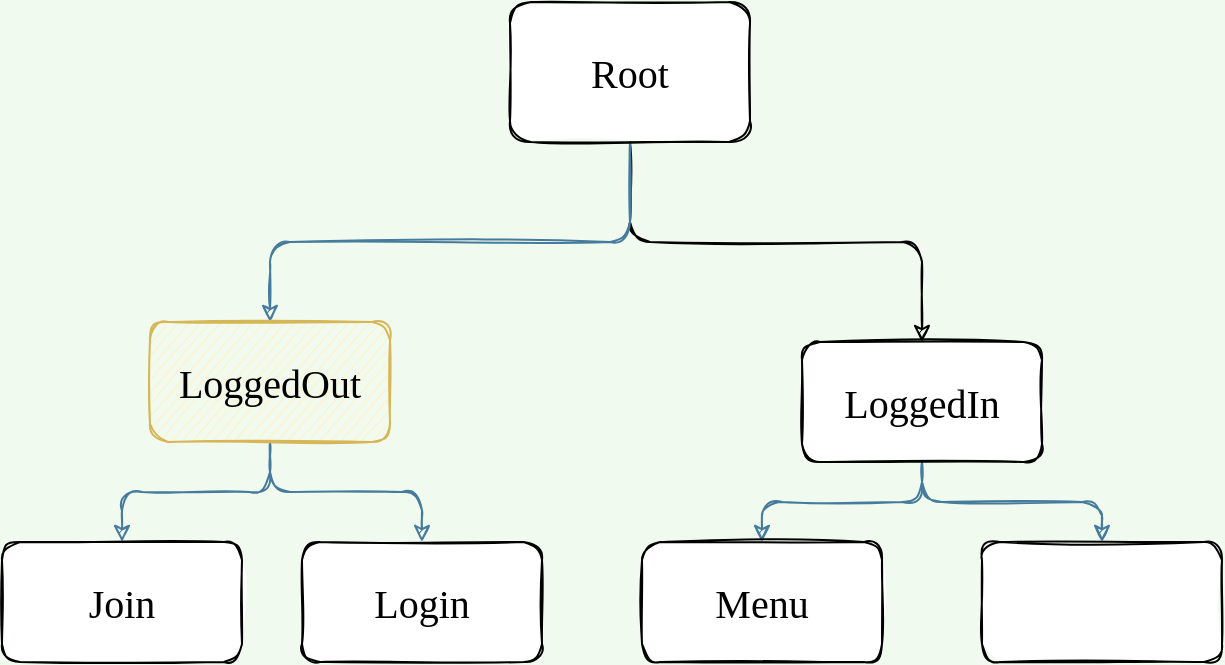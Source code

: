 <mxfile version="13.6.5" type="github">
  <diagram id="laTIVxzu_AwuaDvqxupv" name="Page-1">
    <mxGraphModel dx="1188" dy="1797" grid="1" gridSize="10" guides="1" tooltips="1" connect="1" arrows="1" fold="1" page="1" pageScale="1" pageWidth="827" pageHeight="1169" background="#F1FAEE" math="0" shadow="0">
      <root>
        <mxCell id="0" />
        <mxCell id="1" parent="0" />
        <mxCell id="MxGzjag2qFtxoSXDcd-z-25" style="edgeStyle=orthogonalEdgeStyle;rounded=1;sketch=1;orthogonalLoop=1;jettySize=auto;html=1;fontColor=#1D3557;fontFamily=Comic Sans MS;fontSize=20;" edge="1" parent="1" source="MxGzjag2qFtxoSXDcd-z-1" target="MxGzjag2qFtxoSXDcd-z-17">
          <mxGeometry relative="1" as="geometry">
            <Array as="points">
              <mxPoint x="414" y="-1010" />
            </Array>
          </mxGeometry>
        </mxCell>
        <mxCell id="MxGzjag2qFtxoSXDcd-z-27" style="edgeStyle=orthogonalEdgeStyle;rounded=1;sketch=1;orthogonalLoop=1;jettySize=auto;html=1;strokeColor=#457B9D;fillColor=#A8DADC;fontColor=#1D3557;fontFamily=Comic Sans MS;fontSize=20;" edge="1" parent="1" source="MxGzjag2qFtxoSXDcd-z-1" target="MxGzjag2qFtxoSXDcd-z-14">
          <mxGeometry relative="1" as="geometry">
            <Array as="points">
              <mxPoint x="414" y="-1010" />
              <mxPoint x="234" y="-1010" />
            </Array>
          </mxGeometry>
        </mxCell>
        <mxCell id="MxGzjag2qFtxoSXDcd-z-1" value="&lt;font style=&quot;font-size: 20px;&quot;&gt;Root&lt;/font&gt;" style="whiteSpace=wrap;html=1;rounded=1;sketch=1;fontFamily=Comic Sans MS;fontSize=20;" vertex="1" parent="1">
          <mxGeometry x="354" y="-1130" width="120" height="70" as="geometry" />
        </mxCell>
        <mxCell id="MxGzjag2qFtxoSXDcd-z-29" value="" style="edgeStyle=orthogonalEdgeStyle;rounded=1;sketch=1;orthogonalLoop=1;jettySize=auto;html=1;strokeColor=#457B9D;fillColor=#A8DADC;fontFamily=Comic Sans MS;fontSize=20;fontColor=#1D3557;" edge="1" parent="1" source="MxGzjag2qFtxoSXDcd-z-14" target="MxGzjag2qFtxoSXDcd-z-28">
          <mxGeometry relative="1" as="geometry" />
        </mxCell>
        <mxCell id="MxGzjag2qFtxoSXDcd-z-31" value="" style="edgeStyle=orthogonalEdgeStyle;rounded=1;sketch=1;orthogonalLoop=1;jettySize=auto;html=1;strokeColor=#457B9D;fillColor=#A8DADC;fontFamily=Comic Sans MS;fontSize=20;fontColor=#1D3557;" edge="1" parent="1" source="MxGzjag2qFtxoSXDcd-z-14" target="MxGzjag2qFtxoSXDcd-z-30">
          <mxGeometry relative="1" as="geometry" />
        </mxCell>
        <mxCell id="MxGzjag2qFtxoSXDcd-z-14" value="LoggedOut" style="whiteSpace=wrap;html=1;rounded=1;sketch=1;fontFamily=Comic Sans MS;fontSize=20;fillColor=#fff2cc;strokeColor=#d6b656;" vertex="1" parent="1">
          <mxGeometry x="174" y="-970" width="120" height="60" as="geometry" />
        </mxCell>
        <mxCell id="MxGzjag2qFtxoSXDcd-z-33" value="" style="edgeStyle=orthogonalEdgeStyle;rounded=1;sketch=1;orthogonalLoop=1;jettySize=auto;html=1;strokeColor=#457B9D;fillColor=#A8DADC;fontFamily=Comic Sans MS;fontSize=20;fontColor=#1D3557;" edge="1" parent="1" source="MxGzjag2qFtxoSXDcd-z-17" target="MxGzjag2qFtxoSXDcd-z-32">
          <mxGeometry relative="1" as="geometry" />
        </mxCell>
        <mxCell id="MxGzjag2qFtxoSXDcd-z-35" value="" style="edgeStyle=orthogonalEdgeStyle;rounded=1;sketch=1;orthogonalLoop=1;jettySize=auto;html=1;strokeColor=#457B9D;fillColor=#A8DADC;fontFamily=Comic Sans MS;fontSize=20;fontColor=#1D3557;" edge="1" parent="1" source="MxGzjag2qFtxoSXDcd-z-17" target="MxGzjag2qFtxoSXDcd-z-34">
          <mxGeometry relative="1" as="geometry" />
        </mxCell>
        <mxCell id="MxGzjag2qFtxoSXDcd-z-17" value="LoggedIn" style="whiteSpace=wrap;html=1;rounded=1;sketch=1;fontFamily=Comic Sans MS;fontSize=20;" vertex="1" parent="1">
          <mxGeometry x="500" y="-960" width="120" height="60" as="geometry" />
        </mxCell>
        <mxCell id="MxGzjag2qFtxoSXDcd-z-28" value="Join" style="whiteSpace=wrap;html=1;rounded=1;fontFamily=Comic Sans MS;fontSize=20;sketch=1;" vertex="1" parent="1">
          <mxGeometry x="100" y="-860" width="120" height="60" as="geometry" />
        </mxCell>
        <mxCell id="MxGzjag2qFtxoSXDcd-z-30" value="Login" style="whiteSpace=wrap;html=1;rounded=1;fontFamily=Comic Sans MS;fontSize=20;sketch=1;" vertex="1" parent="1">
          <mxGeometry x="250" y="-860" width="120" height="60" as="geometry" />
        </mxCell>
        <mxCell id="MxGzjag2qFtxoSXDcd-z-32" value="Menu" style="whiteSpace=wrap;html=1;rounded=1;fontFamily=Comic Sans MS;fontSize=20;sketch=1;" vertex="1" parent="1">
          <mxGeometry x="420" y="-860" width="120" height="60" as="geometry" />
        </mxCell>
        <mxCell id="MxGzjag2qFtxoSXDcd-z-34" value="" style="whiteSpace=wrap;html=1;rounded=1;fontFamily=Comic Sans MS;fontSize=20;sketch=1;" vertex="1" parent="1">
          <mxGeometry x="590" y="-860" width="120" height="60" as="geometry" />
        </mxCell>
      </root>
    </mxGraphModel>
  </diagram>
</mxfile>

